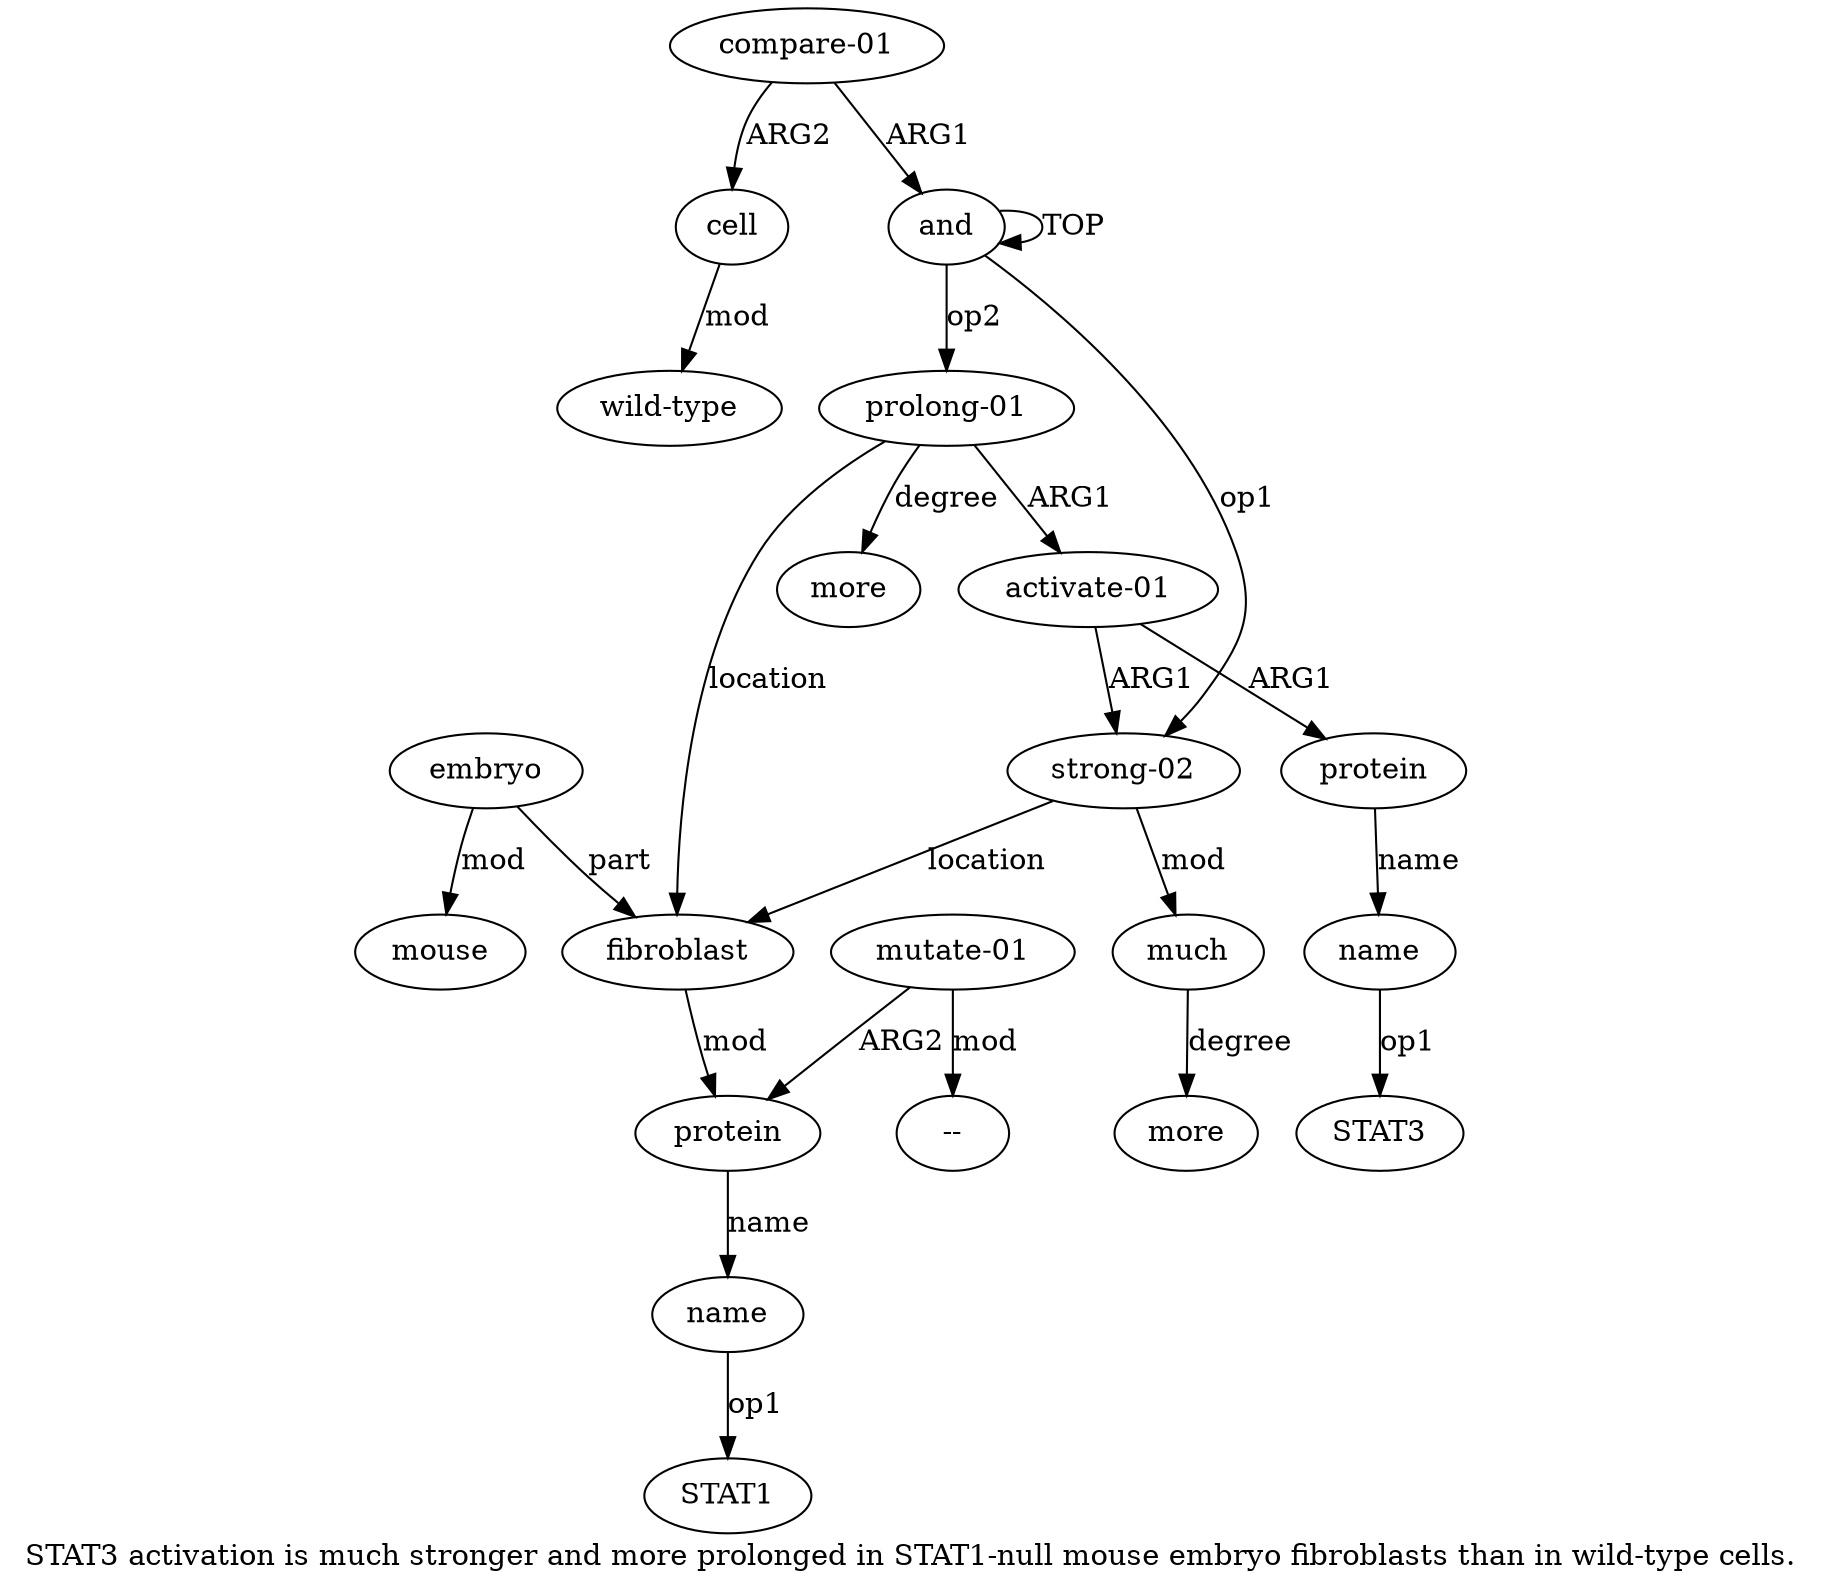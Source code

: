 digraph  {
	graph [label="STAT3 activation is much stronger and more prolonged in STAT1-null mouse embryo fibroblasts than in wild-type cells."];
	node [label="\N"];
	a15	 [color=black,
		gold_ind=15,
		gold_label="compare-01",
		label="compare-01",
		test_ind=15,
		test_label="compare-01"];
	a16	 [color=black,
		gold_ind=16,
		gold_label=cell,
		label=cell,
		test_ind=16,
		test_label=cell];
	a15 -> a16 [key=0,
	color=black,
	gold_label=ARG2,
	label=ARG2,
	test_label=ARG2];
a0 [color=black,
	gold_ind=0,
	gold_label=and,
	label=and,
	test_ind=0,
	test_label=and];
a15 -> a0 [key=0,
color=black,
gold_label=ARG1,
label=ARG1,
test_label=ARG1];
a14 [color=black,
gold_ind=14,
gold_label=more,
label=more,
test_ind=14,
test_label=more];
a17 [color=black,
gold_ind=17,
gold_label="wild-type",
label="wild-type",
test_ind=17,
test_label="wild-type"];
a16 -> a17 [key=0,
color=black,
gold_label=mod,
label=mod,
test_label=mod];
a11 [color=black,
gold_ind=11,
gold_label=embryo,
label=embryo,
test_ind=11,
test_label=embryo];
a12 [color=black,
gold_ind=12,
gold_label=mouse,
label=mouse,
test_ind=12,
test_label=mouse];
a11 -> a12 [key=0,
color=black,
gold_label=mod,
label=mod,
test_label=mod];
a7 [color=black,
gold_ind=7,
gold_label=fibroblast,
label=fibroblast,
test_ind=7,
test_label=fibroblast];
a11 -> a7 [key=0,
color=black,
gold_label=part,
label=part,
test_label=part];
a10 [color=black,
gold_ind=10,
gold_label="mutate-01",
label="mutate-01",
test_ind=10,
test_label="mutate-01"];
a8 [color=black,
gold_ind=8,
gold_label=protein,
label=protein,
test_ind=8,
test_label=protein];
a10 -> a8 [key=0,
color=black,
gold_label=ARG2,
label=ARG2,
test_label=ARG2];
"a10 --" [color=black,
gold_ind=-1,
gold_label="--",
label="--",
test_ind=-1,
test_label="--"];
a10 -> "a10 --" [key=0,
color=black,
gold_label=mod,
label=mod,
test_label=mod];
a13 [color=black,
gold_ind=13,
gold_label="prolong-01",
label="prolong-01",
test_ind=13,
test_label="prolong-01"];
a13 -> a14 [key=0,
color=black,
gold_label=degree,
label=degree,
test_label=degree];
a4 [color=black,
gold_ind=4,
gold_label="activate-01",
label="activate-01",
test_ind=4,
test_label="activate-01"];
a13 -> a4 [key=0,
color=black,
gold_label=ARG1,
label=ARG1,
test_label=ARG1];
a13 -> a7 [key=0,
color=black,
gold_label=location,
label=location,
test_label=location];
"a9 STAT1" [color=black,
gold_ind=-1,
gold_label=STAT1,
label=STAT1,
test_ind=-1,
test_label=STAT1];
a1 [color=black,
gold_ind=1,
gold_label="strong-02",
label="strong-02",
test_ind=1,
test_label="strong-02"];
a2 [color=black,
gold_ind=2,
gold_label=much,
label=much,
test_ind=2,
test_label=much];
a1 -> a2 [key=0,
color=black,
gold_label=mod,
label=mod,
test_label=mod];
a1 -> a7 [key=0,
color=black,
gold_label=location,
label=location,
test_label=location];
a0 -> a13 [key=0,
color=black,
gold_label=op2,
label=op2,
test_label=op2];
a0 -> a1 [key=0,
color=black,
gold_label=op1,
label=op1,
test_label=op1];
a0 -> a0 [key=0,
color=black,
gold_label=TOP,
label=TOP,
test_label=TOP];
a3 [color=black,
gold_ind=3,
gold_label=more,
label=more,
test_ind=3,
test_label=more];
a2 -> a3 [key=0,
color=black,
gold_label=degree,
label=degree,
test_label=degree];
a5 [color=black,
gold_ind=5,
gold_label=protein,
label=protein,
test_ind=5,
test_label=protein];
a6 [color=black,
gold_ind=6,
gold_label=name,
label=name,
test_ind=6,
test_label=name];
a5 -> a6 [key=0,
color=black,
gold_label=name,
label=name,
test_label=name];
a4 -> a1 [key=0,
color=black,
gold_label=ARG1,
label=ARG1,
test_label=ARG1];
a4 -> a5 [key=0,
color=black,
gold_label=ARG1,
label=ARG1,
test_label=ARG1];
a7 -> a8 [key=0,
color=black,
gold_label=mod,
label=mod,
test_label=mod];
"a6 STAT3" [color=black,
gold_ind=-1,
gold_label=STAT3,
label=STAT3,
test_ind=-1,
test_label=STAT3];
a6 -> "a6 STAT3" [key=0,
color=black,
gold_label=op1,
label=op1,
test_label=op1];
a9 [color=black,
gold_ind=9,
gold_label=name,
label=name,
test_ind=9,
test_label=name];
a9 -> "a9 STAT1" [key=0,
color=black,
gold_label=op1,
label=op1,
test_label=op1];
a8 -> a9 [key=0,
color=black,
gold_label=name,
label=name,
test_label=name];
}
